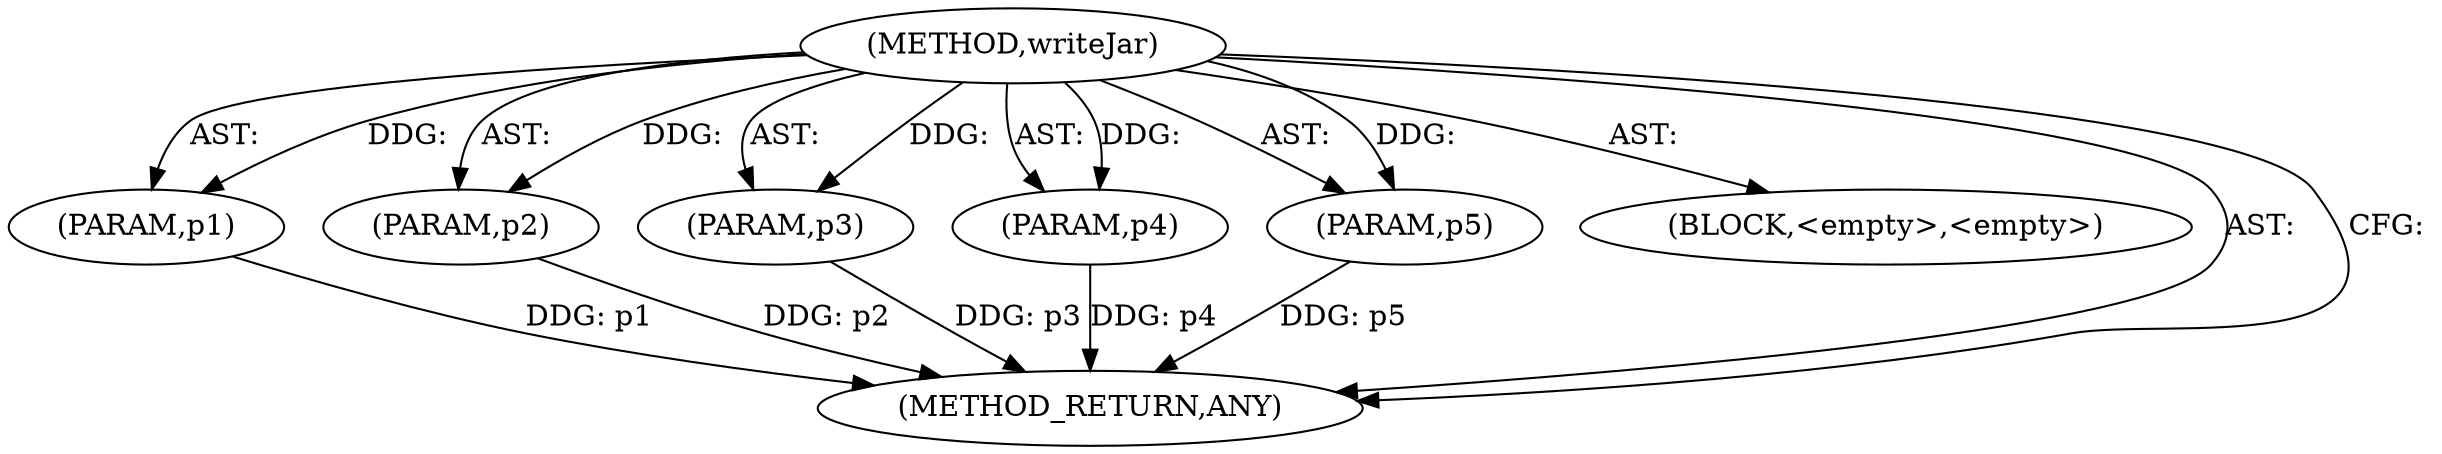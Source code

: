 digraph "writeJar" {  
"111669149803" [label = <(METHOD,writeJar)> ]
"115964117237" [label = <(PARAM,p1)> ]
"115964117238" [label = <(PARAM,p2)> ]
"115964117239" [label = <(PARAM,p3)> ]
"115964117240" [label = <(PARAM,p4)> ]
"115964117241" [label = <(PARAM,p5)> ]
"25769803927" [label = <(BLOCK,&lt;empty&gt;,&lt;empty&gt;)> ]
"128849018987" [label = <(METHOD_RETURN,ANY)> ]
  "111669149803" -> "115964117237"  [ label = "AST: "] 
  "111669149803" -> "25769803927"  [ label = "AST: "] 
  "111669149803" -> "115964117238"  [ label = "AST: "] 
  "111669149803" -> "128849018987"  [ label = "AST: "] 
  "111669149803" -> "115964117239"  [ label = "AST: "] 
  "111669149803" -> "115964117240"  [ label = "AST: "] 
  "111669149803" -> "115964117241"  [ label = "AST: "] 
  "111669149803" -> "128849018987"  [ label = "CFG: "] 
  "115964117237" -> "128849018987"  [ label = "DDG: p1"] 
  "115964117238" -> "128849018987"  [ label = "DDG: p2"] 
  "115964117239" -> "128849018987"  [ label = "DDG: p3"] 
  "115964117240" -> "128849018987"  [ label = "DDG: p4"] 
  "115964117241" -> "128849018987"  [ label = "DDG: p5"] 
  "111669149803" -> "115964117237"  [ label = "DDG: "] 
  "111669149803" -> "115964117238"  [ label = "DDG: "] 
  "111669149803" -> "115964117239"  [ label = "DDG: "] 
  "111669149803" -> "115964117240"  [ label = "DDG: "] 
  "111669149803" -> "115964117241"  [ label = "DDG: "] 
}
